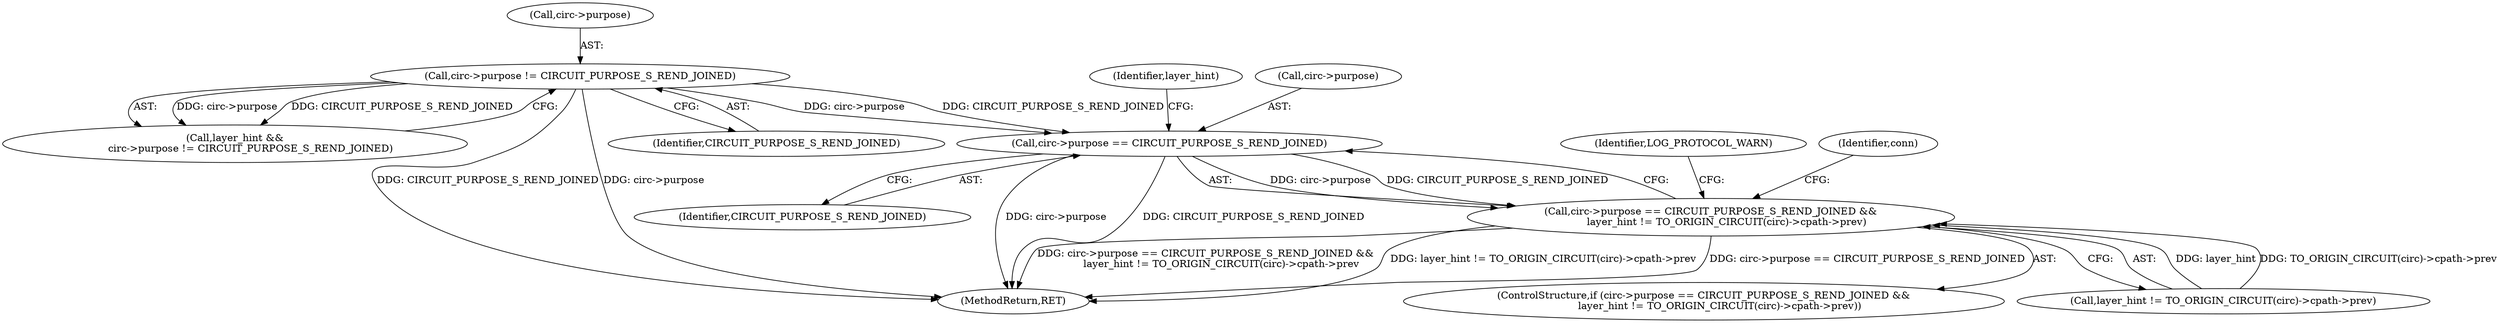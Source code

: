 digraph "0_tor_56a7c5bc15e0447203a491c1ee37de9939ad1dcd@pointer" {
"1000283" [label="(Call,circ->purpose == CIRCUIT_PURPOSE_S_REND_JOINED)"];
"1000269" [label="(Call,circ->purpose != CIRCUIT_PURPOSE_S_REND_JOINED)"];
"1000282" [label="(Call,circ->purpose == CIRCUIT_PURPOSE_S_REND_JOINED &&\n          layer_hint != TO_ORIGIN_CIRCUIT(circ)->cpath->prev)"];
"1000270" [label="(Call,circ->purpose)"];
"1000287" [label="(Identifier,CIRCUIT_PURPOSE_S_REND_JOINED)"];
"1000288" [label="(Call,layer_hint != TO_ORIGIN_CIRCUIT(circ)->cpath->prev)"];
"1000282" [label="(Call,circ->purpose == CIRCUIT_PURPOSE_S_REND_JOINED &&\n          layer_hint != TO_ORIGIN_CIRCUIT(circ)->cpath->prev)"];
"1000283" [label="(Call,circ->purpose == CIRCUIT_PURPOSE_S_REND_JOINED)"];
"1000298" [label="(Identifier,LOG_PROTOCOL_WARN)"];
"1000269" [label="(Call,circ->purpose != CIRCUIT_PURPOSE_S_REND_JOINED)"];
"1000267" [label="(Call,layer_hint &&\n          circ->purpose != CIRCUIT_PURPOSE_S_REND_JOINED)"];
"1000289" [label="(Identifier,layer_hint)"];
"1000284" [label="(Call,circ->purpose)"];
"1001058" [label="(MethodReturn,RET)"];
"1000304" [label="(Identifier,conn)"];
"1000281" [label="(ControlStructure,if (circ->purpose == CIRCUIT_PURPOSE_S_REND_JOINED &&\n          layer_hint != TO_ORIGIN_CIRCUIT(circ)->cpath->prev))"];
"1000273" [label="(Identifier,CIRCUIT_PURPOSE_S_REND_JOINED)"];
"1000283" -> "1000282"  [label="AST: "];
"1000283" -> "1000287"  [label="CFG: "];
"1000284" -> "1000283"  [label="AST: "];
"1000287" -> "1000283"  [label="AST: "];
"1000289" -> "1000283"  [label="CFG: "];
"1000282" -> "1000283"  [label="CFG: "];
"1000283" -> "1001058"  [label="DDG: circ->purpose"];
"1000283" -> "1001058"  [label="DDG: CIRCUIT_PURPOSE_S_REND_JOINED"];
"1000283" -> "1000282"  [label="DDG: circ->purpose"];
"1000283" -> "1000282"  [label="DDG: CIRCUIT_PURPOSE_S_REND_JOINED"];
"1000269" -> "1000283"  [label="DDG: circ->purpose"];
"1000269" -> "1000283"  [label="DDG: CIRCUIT_PURPOSE_S_REND_JOINED"];
"1000269" -> "1000267"  [label="AST: "];
"1000269" -> "1000273"  [label="CFG: "];
"1000270" -> "1000269"  [label="AST: "];
"1000273" -> "1000269"  [label="AST: "];
"1000267" -> "1000269"  [label="CFG: "];
"1000269" -> "1001058"  [label="DDG: CIRCUIT_PURPOSE_S_REND_JOINED"];
"1000269" -> "1001058"  [label="DDG: circ->purpose"];
"1000269" -> "1000267"  [label="DDG: circ->purpose"];
"1000269" -> "1000267"  [label="DDG: CIRCUIT_PURPOSE_S_REND_JOINED"];
"1000282" -> "1000281"  [label="AST: "];
"1000282" -> "1000288"  [label="CFG: "];
"1000288" -> "1000282"  [label="AST: "];
"1000298" -> "1000282"  [label="CFG: "];
"1000304" -> "1000282"  [label="CFG: "];
"1000282" -> "1001058"  [label="DDG: circ->purpose == CIRCUIT_PURPOSE_S_REND_JOINED &&\n          layer_hint != TO_ORIGIN_CIRCUIT(circ)->cpath->prev"];
"1000282" -> "1001058"  [label="DDG: layer_hint != TO_ORIGIN_CIRCUIT(circ)->cpath->prev"];
"1000282" -> "1001058"  [label="DDG: circ->purpose == CIRCUIT_PURPOSE_S_REND_JOINED"];
"1000288" -> "1000282"  [label="DDG: layer_hint"];
"1000288" -> "1000282"  [label="DDG: TO_ORIGIN_CIRCUIT(circ)->cpath->prev"];
}
